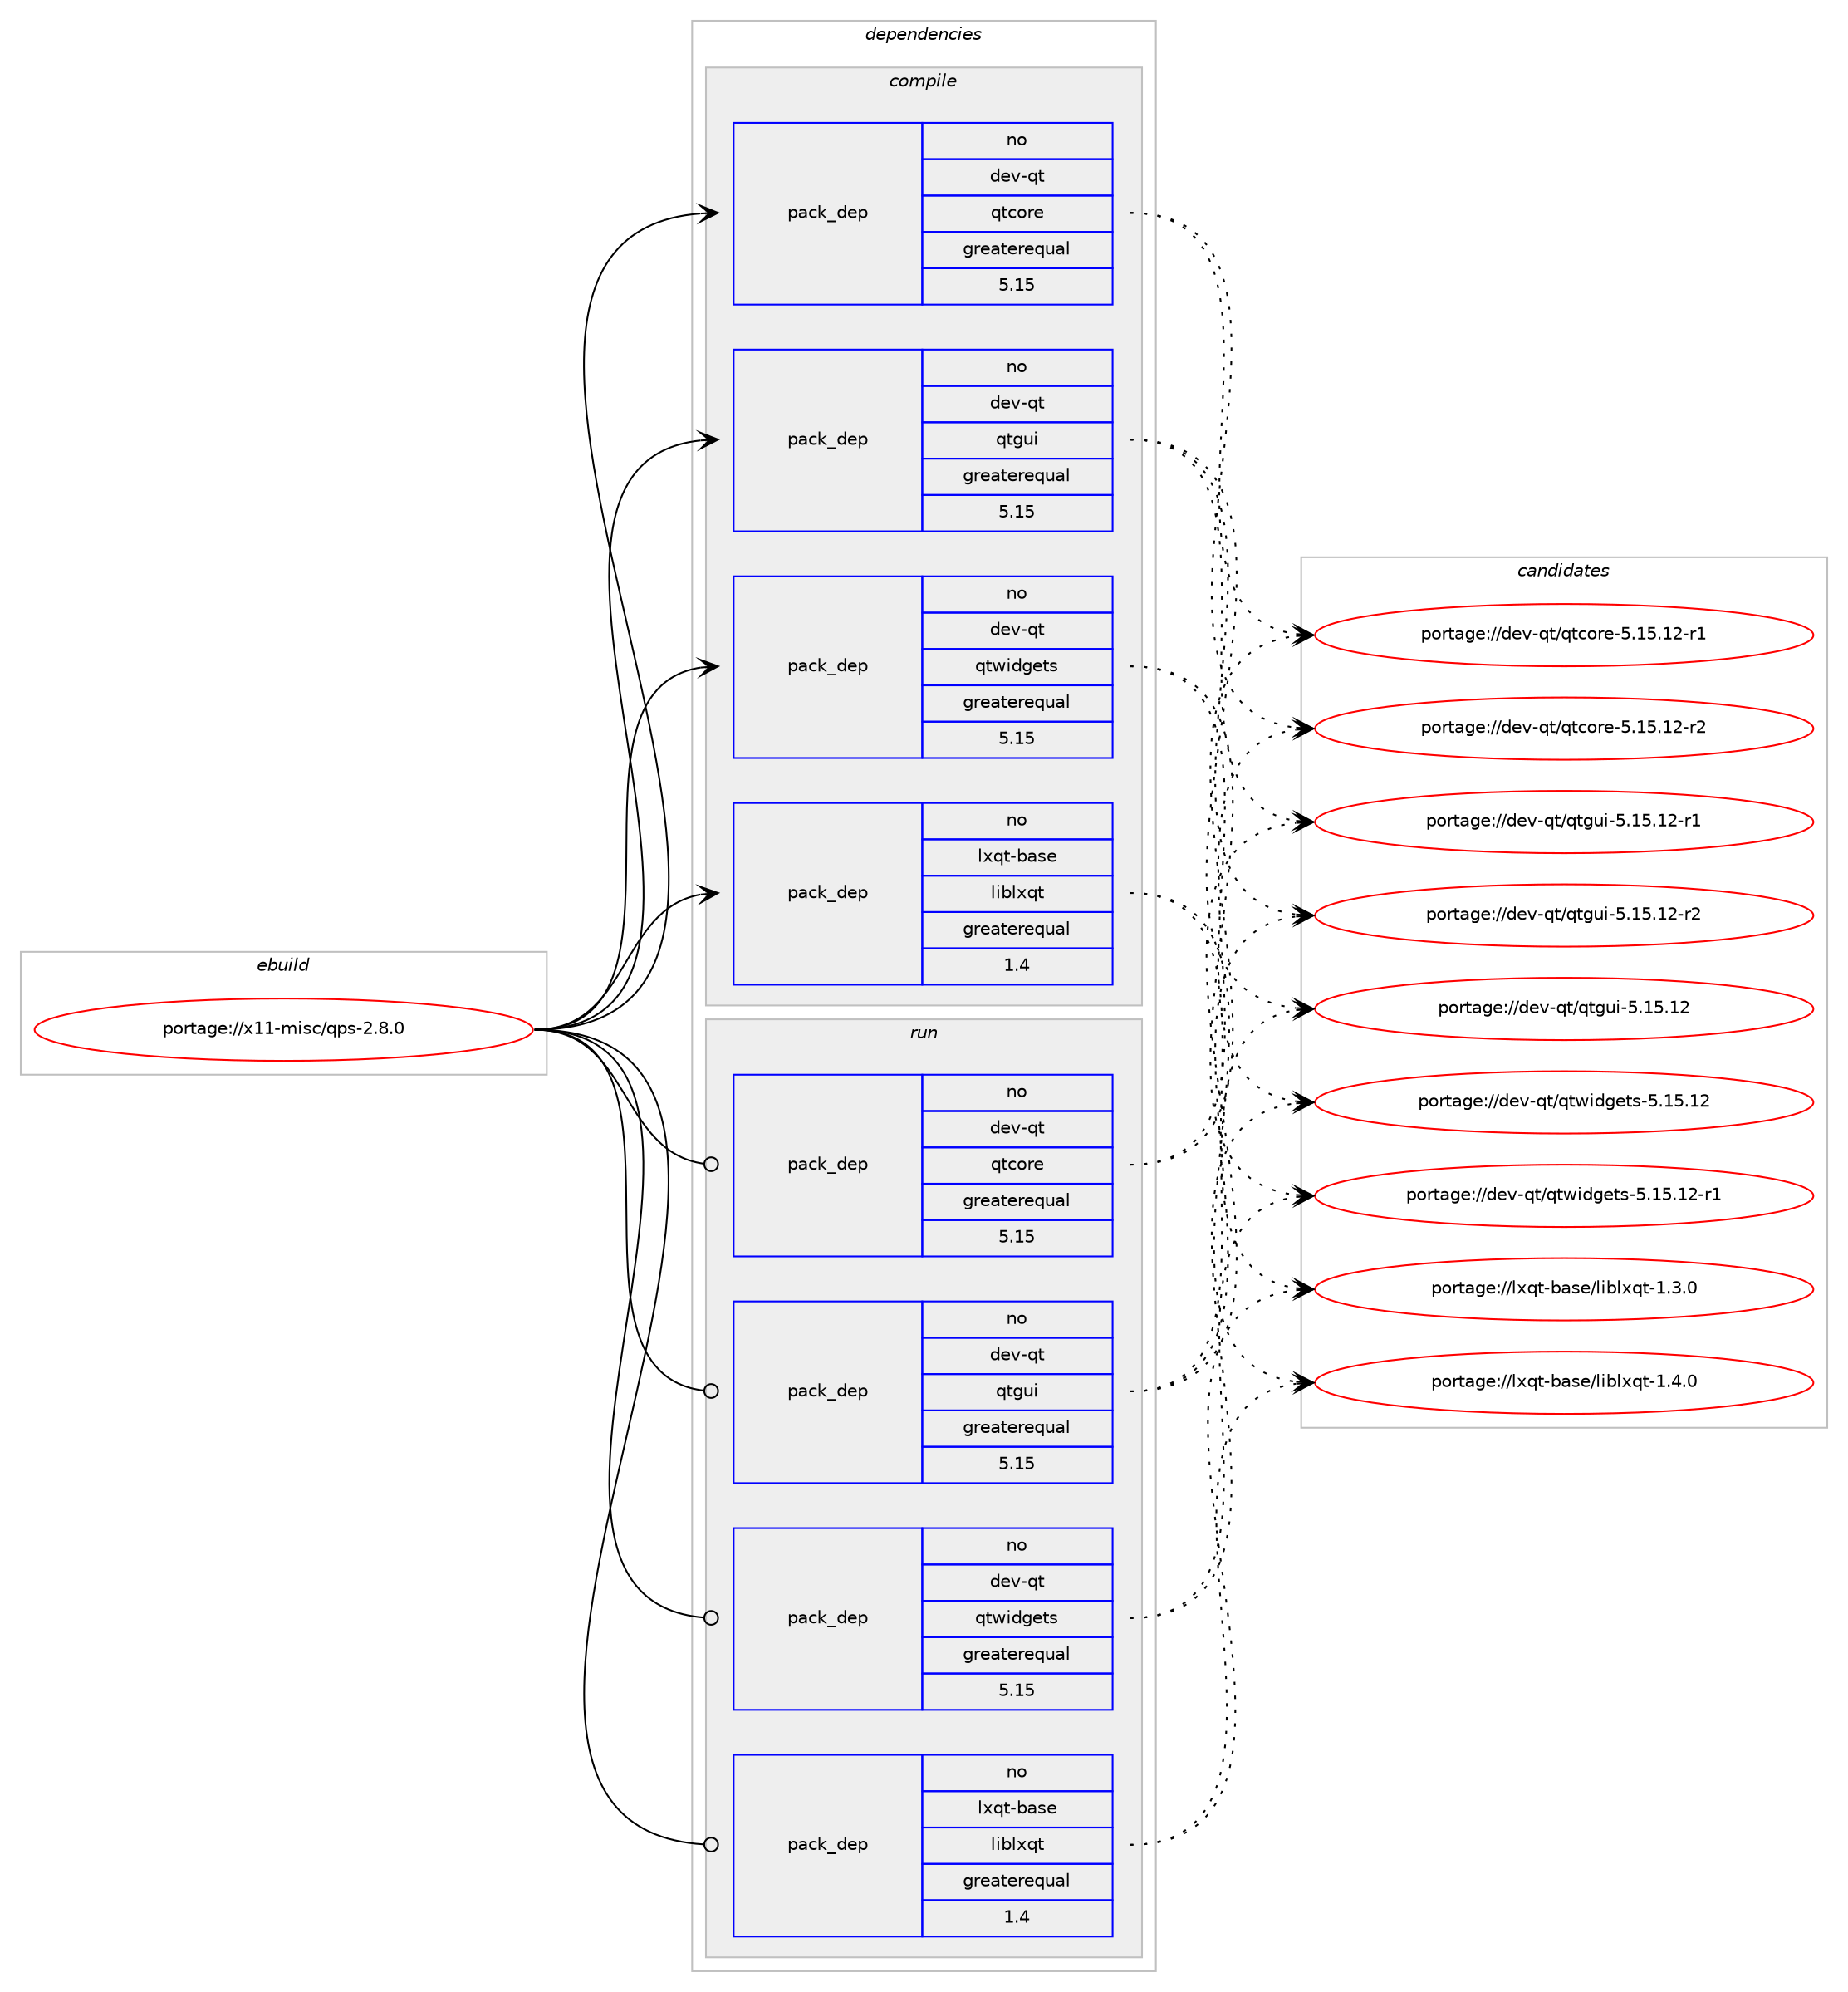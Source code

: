 digraph prolog {

# *************
# Graph options
# *************

newrank=true;
concentrate=true;
compound=true;
graph [rankdir=LR,fontname=Helvetica,fontsize=10,ranksep=1.5];#, ranksep=2.5, nodesep=0.2];
edge  [arrowhead=vee];
node  [fontname=Helvetica,fontsize=10];

# **********
# The ebuild
# **********

subgraph cluster_leftcol {
color=gray;
rank=same;
label=<<i>ebuild</i>>;
id [label="portage://x11-misc/qps-2.8.0", color=red, width=4, href="../x11-misc/qps-2.8.0.svg"];
}

# ****************
# The dependencies
# ****************

subgraph cluster_midcol {
color=gray;
label=<<i>dependencies</i>>;
subgraph cluster_compile {
fillcolor="#eeeeee";
style=filled;
label=<<i>compile</i>>;
subgraph pack10042 {
dependency29811 [label=<<TABLE BORDER="0" CELLBORDER="1" CELLSPACING="0" CELLPADDING="4" WIDTH="220"><TR><TD ROWSPAN="6" CELLPADDING="30">pack_dep</TD></TR><TR><TD WIDTH="110">no</TD></TR><TR><TD>dev-qt</TD></TR><TR><TD>qtcore</TD></TR><TR><TD>greaterequal</TD></TR><TR><TD>5.15</TD></TR></TABLE>>, shape=none, color=blue];
}
id:e -> dependency29811:w [weight=20,style="solid",arrowhead="vee"];
subgraph pack10043 {
dependency29812 [label=<<TABLE BORDER="0" CELLBORDER="1" CELLSPACING="0" CELLPADDING="4" WIDTH="220"><TR><TD ROWSPAN="6" CELLPADDING="30">pack_dep</TD></TR><TR><TD WIDTH="110">no</TD></TR><TR><TD>dev-qt</TD></TR><TR><TD>qtgui</TD></TR><TR><TD>greaterequal</TD></TR><TR><TD>5.15</TD></TR></TABLE>>, shape=none, color=blue];
}
id:e -> dependency29812:w [weight=20,style="solid",arrowhead="vee"];
subgraph pack10044 {
dependency29813 [label=<<TABLE BORDER="0" CELLBORDER="1" CELLSPACING="0" CELLPADDING="4" WIDTH="220"><TR><TD ROWSPAN="6" CELLPADDING="30">pack_dep</TD></TR><TR><TD WIDTH="110">no</TD></TR><TR><TD>dev-qt</TD></TR><TR><TD>qtwidgets</TD></TR><TR><TD>greaterequal</TD></TR><TR><TD>5.15</TD></TR></TABLE>>, shape=none, color=blue];
}
id:e -> dependency29813:w [weight=20,style="solid",arrowhead="vee"];
subgraph pack10045 {
dependency29814 [label=<<TABLE BORDER="0" CELLBORDER="1" CELLSPACING="0" CELLPADDING="4" WIDTH="220"><TR><TD ROWSPAN="6" CELLPADDING="30">pack_dep</TD></TR><TR><TD WIDTH="110">no</TD></TR><TR><TD>lxqt-base</TD></TR><TR><TD>liblxqt</TD></TR><TR><TD>greaterequal</TD></TR><TR><TD>1.4</TD></TR></TABLE>>, shape=none, color=blue];
}
id:e -> dependency29814:w [weight=20,style="solid",arrowhead="vee"];
}
subgraph cluster_compileandrun {
fillcolor="#eeeeee";
style=filled;
label=<<i>compile and run</i>>;
}
subgraph cluster_run {
fillcolor="#eeeeee";
style=filled;
label=<<i>run</i>>;
subgraph pack10046 {
dependency29815 [label=<<TABLE BORDER="0" CELLBORDER="1" CELLSPACING="0" CELLPADDING="4" WIDTH="220"><TR><TD ROWSPAN="6" CELLPADDING="30">pack_dep</TD></TR><TR><TD WIDTH="110">no</TD></TR><TR><TD>dev-qt</TD></TR><TR><TD>qtcore</TD></TR><TR><TD>greaterequal</TD></TR><TR><TD>5.15</TD></TR></TABLE>>, shape=none, color=blue];
}
id:e -> dependency29815:w [weight=20,style="solid",arrowhead="odot"];
subgraph pack10047 {
dependency29816 [label=<<TABLE BORDER="0" CELLBORDER="1" CELLSPACING="0" CELLPADDING="4" WIDTH="220"><TR><TD ROWSPAN="6" CELLPADDING="30">pack_dep</TD></TR><TR><TD WIDTH="110">no</TD></TR><TR><TD>dev-qt</TD></TR><TR><TD>qtgui</TD></TR><TR><TD>greaterequal</TD></TR><TR><TD>5.15</TD></TR></TABLE>>, shape=none, color=blue];
}
id:e -> dependency29816:w [weight=20,style="solid",arrowhead="odot"];
subgraph pack10048 {
dependency29817 [label=<<TABLE BORDER="0" CELLBORDER="1" CELLSPACING="0" CELLPADDING="4" WIDTH="220"><TR><TD ROWSPAN="6" CELLPADDING="30">pack_dep</TD></TR><TR><TD WIDTH="110">no</TD></TR><TR><TD>dev-qt</TD></TR><TR><TD>qtwidgets</TD></TR><TR><TD>greaterequal</TD></TR><TR><TD>5.15</TD></TR></TABLE>>, shape=none, color=blue];
}
id:e -> dependency29817:w [weight=20,style="solid",arrowhead="odot"];
subgraph pack10049 {
dependency29818 [label=<<TABLE BORDER="0" CELLBORDER="1" CELLSPACING="0" CELLPADDING="4" WIDTH="220"><TR><TD ROWSPAN="6" CELLPADDING="30">pack_dep</TD></TR><TR><TD WIDTH="110">no</TD></TR><TR><TD>lxqt-base</TD></TR><TR><TD>liblxqt</TD></TR><TR><TD>greaterequal</TD></TR><TR><TD>1.4</TD></TR></TABLE>>, shape=none, color=blue];
}
id:e -> dependency29818:w [weight=20,style="solid",arrowhead="odot"];
}
}

# **************
# The candidates
# **************

subgraph cluster_choices {
rank=same;
color=gray;
label=<<i>candidates</i>>;

subgraph choice10042 {
color=black;
nodesep=1;
choice10010111845113116471131169911111410145534649534649504511449 [label="portage://dev-qt/qtcore-5.15.12-r1", color=red, width=4,href="../dev-qt/qtcore-5.15.12-r1.svg"];
choice10010111845113116471131169911111410145534649534649504511450 [label="portage://dev-qt/qtcore-5.15.12-r2", color=red, width=4,href="../dev-qt/qtcore-5.15.12-r2.svg"];
dependency29811:e -> choice10010111845113116471131169911111410145534649534649504511449:w [style=dotted,weight="100"];
dependency29811:e -> choice10010111845113116471131169911111410145534649534649504511450:w [style=dotted,weight="100"];
}
subgraph choice10043 {
color=black;
nodesep=1;
choice10010111845113116471131161031171054553464953464950 [label="portage://dev-qt/qtgui-5.15.12", color=red, width=4,href="../dev-qt/qtgui-5.15.12.svg"];
choice100101118451131164711311610311710545534649534649504511449 [label="portage://dev-qt/qtgui-5.15.12-r1", color=red, width=4,href="../dev-qt/qtgui-5.15.12-r1.svg"];
choice100101118451131164711311610311710545534649534649504511450 [label="portage://dev-qt/qtgui-5.15.12-r2", color=red, width=4,href="../dev-qt/qtgui-5.15.12-r2.svg"];
dependency29812:e -> choice10010111845113116471131161031171054553464953464950:w [style=dotted,weight="100"];
dependency29812:e -> choice100101118451131164711311610311710545534649534649504511449:w [style=dotted,weight="100"];
dependency29812:e -> choice100101118451131164711311610311710545534649534649504511450:w [style=dotted,weight="100"];
}
subgraph choice10044 {
color=black;
nodesep=1;
choice10010111845113116471131161191051001031011161154553464953464950 [label="portage://dev-qt/qtwidgets-5.15.12", color=red, width=4,href="../dev-qt/qtwidgets-5.15.12.svg"];
choice100101118451131164711311611910510010310111611545534649534649504511449 [label="portage://dev-qt/qtwidgets-5.15.12-r1", color=red, width=4,href="../dev-qt/qtwidgets-5.15.12-r1.svg"];
dependency29813:e -> choice10010111845113116471131161191051001031011161154553464953464950:w [style=dotted,weight="100"];
dependency29813:e -> choice100101118451131164711311611910510010310111611545534649534649504511449:w [style=dotted,weight="100"];
}
subgraph choice10045 {
color=black;
nodesep=1;
choice1081201131164598971151014710810598108120113116454946514648 [label="portage://lxqt-base/liblxqt-1.3.0", color=red, width=4,href="../lxqt-base/liblxqt-1.3.0.svg"];
choice1081201131164598971151014710810598108120113116454946524648 [label="portage://lxqt-base/liblxqt-1.4.0", color=red, width=4,href="../lxqt-base/liblxqt-1.4.0.svg"];
dependency29814:e -> choice1081201131164598971151014710810598108120113116454946514648:w [style=dotted,weight="100"];
dependency29814:e -> choice1081201131164598971151014710810598108120113116454946524648:w [style=dotted,weight="100"];
}
subgraph choice10046 {
color=black;
nodesep=1;
choice10010111845113116471131169911111410145534649534649504511449 [label="portage://dev-qt/qtcore-5.15.12-r1", color=red, width=4,href="../dev-qt/qtcore-5.15.12-r1.svg"];
choice10010111845113116471131169911111410145534649534649504511450 [label="portage://dev-qt/qtcore-5.15.12-r2", color=red, width=4,href="../dev-qt/qtcore-5.15.12-r2.svg"];
dependency29815:e -> choice10010111845113116471131169911111410145534649534649504511449:w [style=dotted,weight="100"];
dependency29815:e -> choice10010111845113116471131169911111410145534649534649504511450:w [style=dotted,weight="100"];
}
subgraph choice10047 {
color=black;
nodesep=1;
choice10010111845113116471131161031171054553464953464950 [label="portage://dev-qt/qtgui-5.15.12", color=red, width=4,href="../dev-qt/qtgui-5.15.12.svg"];
choice100101118451131164711311610311710545534649534649504511449 [label="portage://dev-qt/qtgui-5.15.12-r1", color=red, width=4,href="../dev-qt/qtgui-5.15.12-r1.svg"];
choice100101118451131164711311610311710545534649534649504511450 [label="portage://dev-qt/qtgui-5.15.12-r2", color=red, width=4,href="../dev-qt/qtgui-5.15.12-r2.svg"];
dependency29816:e -> choice10010111845113116471131161031171054553464953464950:w [style=dotted,weight="100"];
dependency29816:e -> choice100101118451131164711311610311710545534649534649504511449:w [style=dotted,weight="100"];
dependency29816:e -> choice100101118451131164711311610311710545534649534649504511450:w [style=dotted,weight="100"];
}
subgraph choice10048 {
color=black;
nodesep=1;
choice10010111845113116471131161191051001031011161154553464953464950 [label="portage://dev-qt/qtwidgets-5.15.12", color=red, width=4,href="../dev-qt/qtwidgets-5.15.12.svg"];
choice100101118451131164711311611910510010310111611545534649534649504511449 [label="portage://dev-qt/qtwidgets-5.15.12-r1", color=red, width=4,href="../dev-qt/qtwidgets-5.15.12-r1.svg"];
dependency29817:e -> choice10010111845113116471131161191051001031011161154553464953464950:w [style=dotted,weight="100"];
dependency29817:e -> choice100101118451131164711311611910510010310111611545534649534649504511449:w [style=dotted,weight="100"];
}
subgraph choice10049 {
color=black;
nodesep=1;
choice1081201131164598971151014710810598108120113116454946514648 [label="portage://lxqt-base/liblxqt-1.3.0", color=red, width=4,href="../lxqt-base/liblxqt-1.3.0.svg"];
choice1081201131164598971151014710810598108120113116454946524648 [label="portage://lxqt-base/liblxqt-1.4.0", color=red, width=4,href="../lxqt-base/liblxqt-1.4.0.svg"];
dependency29818:e -> choice1081201131164598971151014710810598108120113116454946514648:w [style=dotted,weight="100"];
dependency29818:e -> choice1081201131164598971151014710810598108120113116454946524648:w [style=dotted,weight="100"];
}
}

}
